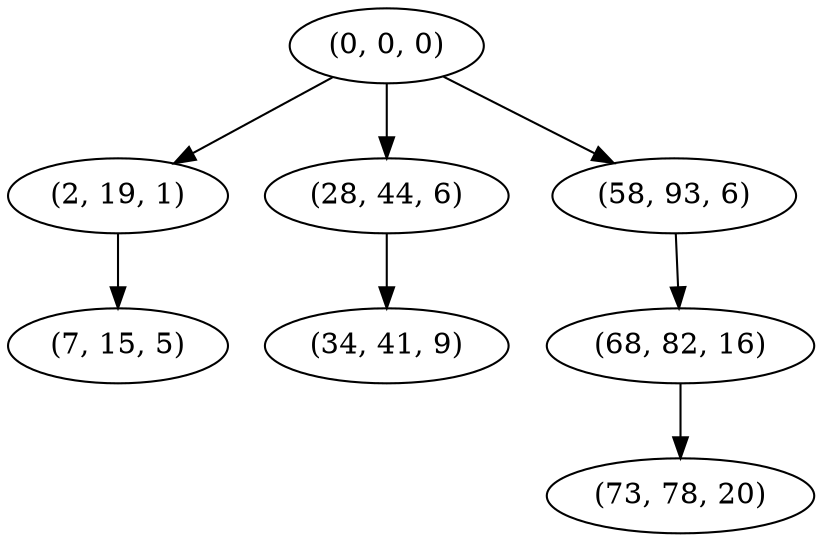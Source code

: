 digraph tree {
    "(0, 0, 0)";
    "(2, 19, 1)";
    "(7, 15, 5)";
    "(28, 44, 6)";
    "(34, 41, 9)";
    "(58, 93, 6)";
    "(68, 82, 16)";
    "(73, 78, 20)";
    "(0, 0, 0)" -> "(2, 19, 1)";
    "(0, 0, 0)" -> "(28, 44, 6)";
    "(0, 0, 0)" -> "(58, 93, 6)";
    "(2, 19, 1)" -> "(7, 15, 5)";
    "(28, 44, 6)" -> "(34, 41, 9)";
    "(58, 93, 6)" -> "(68, 82, 16)";
    "(68, 82, 16)" -> "(73, 78, 20)";
}

